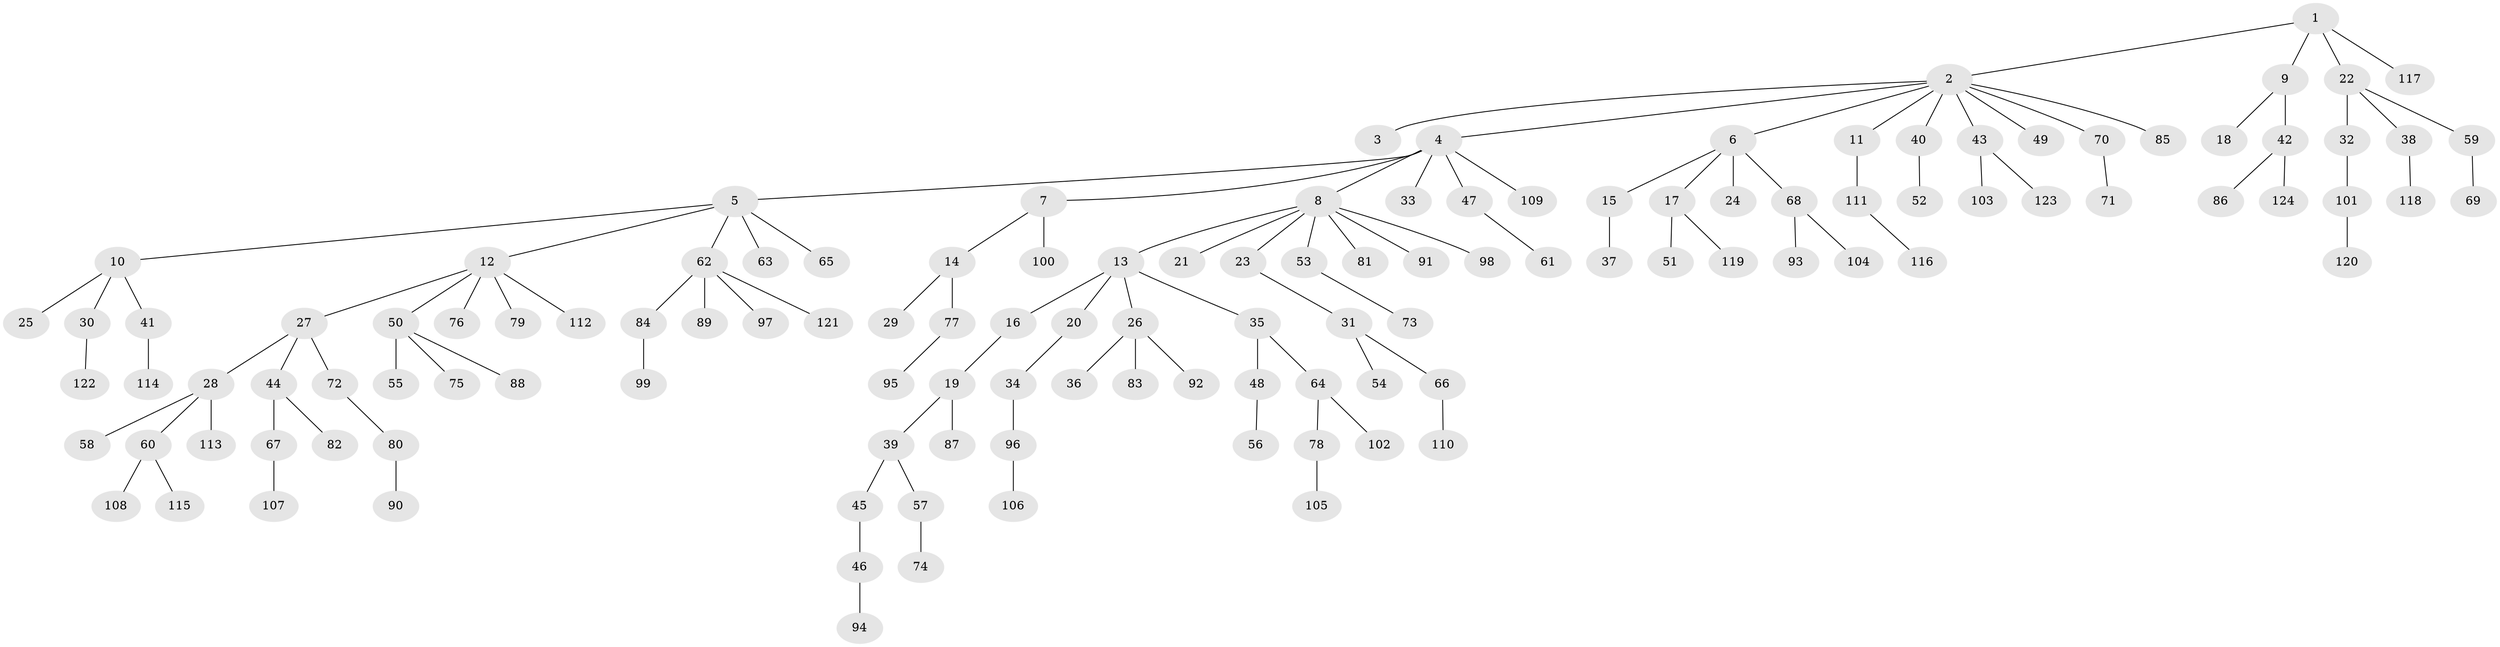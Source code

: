 // coarse degree distribution, {5: 0.04, 2: 0.16, 4: 0.02, 3: 0.12, 8: 0.02, 1: 0.6, 6: 0.04}
// Generated by graph-tools (version 1.1) at 2025/37/03/04/25 23:37:22]
// undirected, 124 vertices, 123 edges
graph export_dot {
  node [color=gray90,style=filled];
  1;
  2;
  3;
  4;
  5;
  6;
  7;
  8;
  9;
  10;
  11;
  12;
  13;
  14;
  15;
  16;
  17;
  18;
  19;
  20;
  21;
  22;
  23;
  24;
  25;
  26;
  27;
  28;
  29;
  30;
  31;
  32;
  33;
  34;
  35;
  36;
  37;
  38;
  39;
  40;
  41;
  42;
  43;
  44;
  45;
  46;
  47;
  48;
  49;
  50;
  51;
  52;
  53;
  54;
  55;
  56;
  57;
  58;
  59;
  60;
  61;
  62;
  63;
  64;
  65;
  66;
  67;
  68;
  69;
  70;
  71;
  72;
  73;
  74;
  75;
  76;
  77;
  78;
  79;
  80;
  81;
  82;
  83;
  84;
  85;
  86;
  87;
  88;
  89;
  90;
  91;
  92;
  93;
  94;
  95;
  96;
  97;
  98;
  99;
  100;
  101;
  102;
  103;
  104;
  105;
  106;
  107;
  108;
  109;
  110;
  111;
  112;
  113;
  114;
  115;
  116;
  117;
  118;
  119;
  120;
  121;
  122;
  123;
  124;
  1 -- 2;
  1 -- 9;
  1 -- 22;
  1 -- 117;
  2 -- 3;
  2 -- 4;
  2 -- 6;
  2 -- 11;
  2 -- 40;
  2 -- 43;
  2 -- 49;
  2 -- 70;
  2 -- 85;
  4 -- 5;
  4 -- 7;
  4 -- 8;
  4 -- 33;
  4 -- 47;
  4 -- 109;
  5 -- 10;
  5 -- 12;
  5 -- 62;
  5 -- 63;
  5 -- 65;
  6 -- 15;
  6 -- 17;
  6 -- 24;
  6 -- 68;
  7 -- 14;
  7 -- 100;
  8 -- 13;
  8 -- 21;
  8 -- 23;
  8 -- 53;
  8 -- 81;
  8 -- 91;
  8 -- 98;
  9 -- 18;
  9 -- 42;
  10 -- 25;
  10 -- 30;
  10 -- 41;
  11 -- 111;
  12 -- 27;
  12 -- 50;
  12 -- 76;
  12 -- 79;
  12 -- 112;
  13 -- 16;
  13 -- 20;
  13 -- 26;
  13 -- 35;
  14 -- 29;
  14 -- 77;
  15 -- 37;
  16 -- 19;
  17 -- 51;
  17 -- 119;
  19 -- 39;
  19 -- 87;
  20 -- 34;
  22 -- 32;
  22 -- 38;
  22 -- 59;
  23 -- 31;
  26 -- 36;
  26 -- 83;
  26 -- 92;
  27 -- 28;
  27 -- 44;
  27 -- 72;
  28 -- 58;
  28 -- 60;
  28 -- 113;
  30 -- 122;
  31 -- 54;
  31 -- 66;
  32 -- 101;
  34 -- 96;
  35 -- 48;
  35 -- 64;
  38 -- 118;
  39 -- 45;
  39 -- 57;
  40 -- 52;
  41 -- 114;
  42 -- 86;
  42 -- 124;
  43 -- 103;
  43 -- 123;
  44 -- 67;
  44 -- 82;
  45 -- 46;
  46 -- 94;
  47 -- 61;
  48 -- 56;
  50 -- 55;
  50 -- 75;
  50 -- 88;
  53 -- 73;
  57 -- 74;
  59 -- 69;
  60 -- 108;
  60 -- 115;
  62 -- 84;
  62 -- 89;
  62 -- 97;
  62 -- 121;
  64 -- 78;
  64 -- 102;
  66 -- 110;
  67 -- 107;
  68 -- 93;
  68 -- 104;
  70 -- 71;
  72 -- 80;
  77 -- 95;
  78 -- 105;
  80 -- 90;
  84 -- 99;
  96 -- 106;
  101 -- 120;
  111 -- 116;
}
